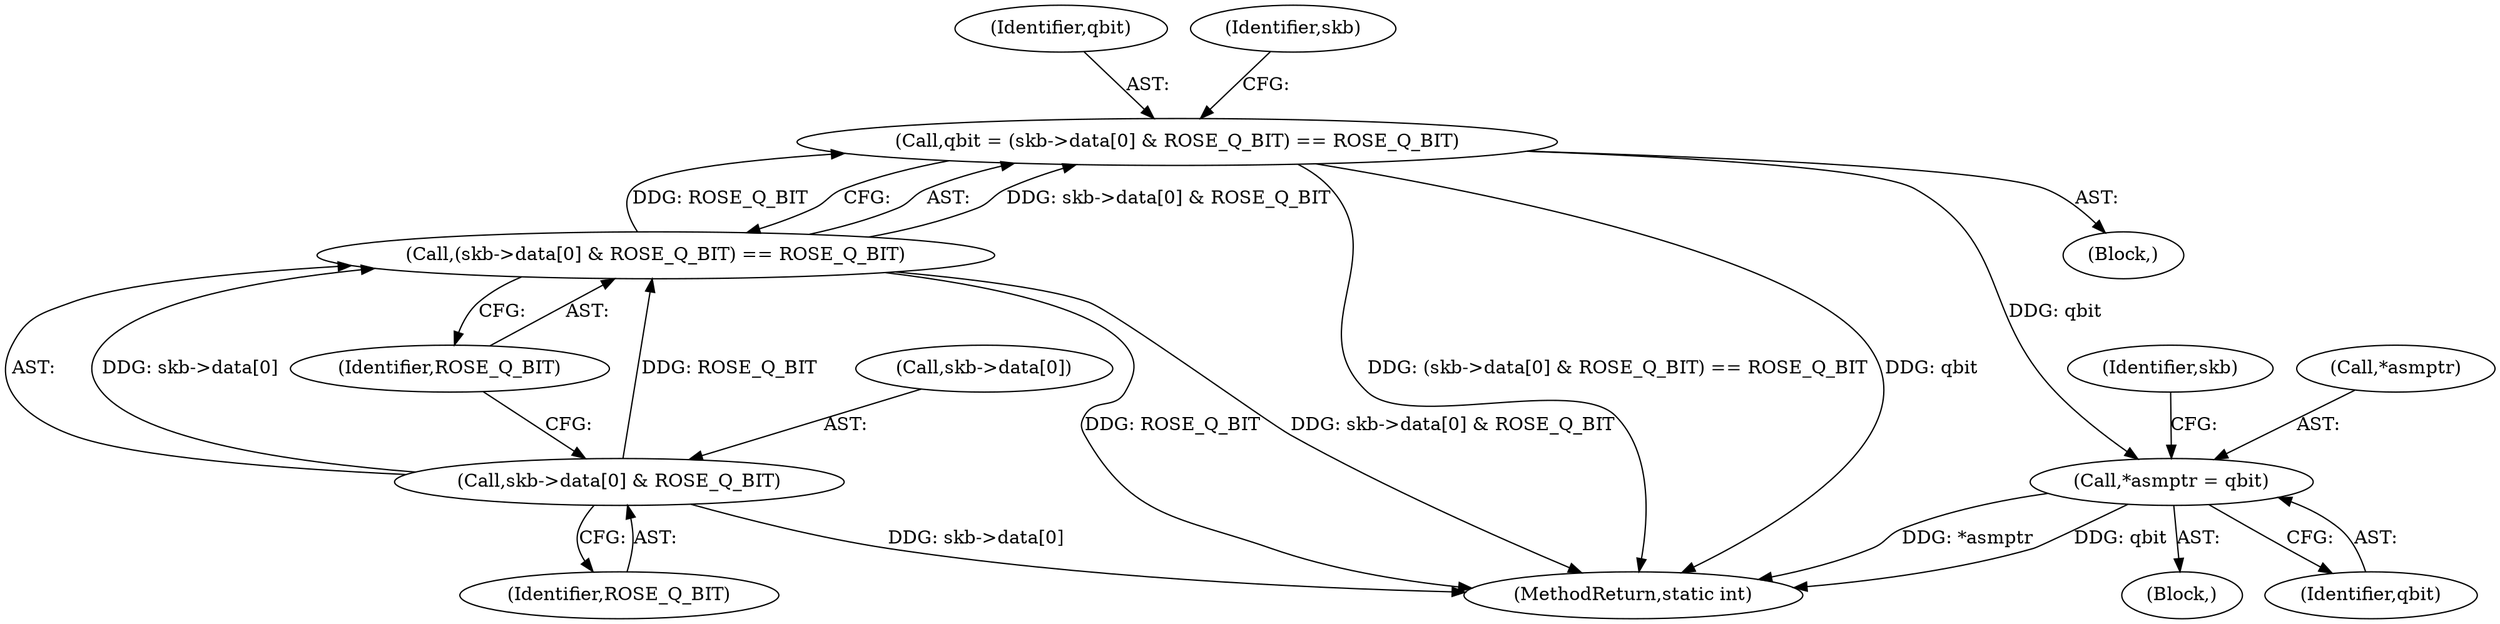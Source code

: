 digraph "0_linux_f3d3342602f8bcbf37d7c46641cb9bca7618eb1c_28@pointer" {
"1000184" [label="(Call,*asmptr = qbit)"];
"1000160" [label="(Call,qbit = (skb->data[0] & ROSE_Q_BIT) == ROSE_Q_BIT)"];
"1000162" [label="(Call,(skb->data[0] & ROSE_Q_BIT) == ROSE_Q_BIT)"];
"1000163" [label="(Call,skb->data[0] & ROSE_Q_BIT)"];
"1000161" [label="(Identifier,qbit)"];
"1000184" [label="(Call,*asmptr = qbit)"];
"1000162" [label="(Call,(skb->data[0] & ROSE_Q_BIT) == ROSE_Q_BIT)"];
"1000187" [label="(Identifier,qbit)"];
"1000189" [label="(Identifier,skb)"];
"1000164" [label="(Call,skb->data[0])"];
"1000330" [label="(MethodReturn,static int)"];
"1000160" [label="(Call,qbit = (skb->data[0] & ROSE_Q_BIT) == ROSE_Q_BIT)"];
"1000178" [label="(Block,)"];
"1000108" [label="(Block,)"];
"1000169" [label="(Identifier,ROSE_Q_BIT)"];
"1000163" [label="(Call,skb->data[0] & ROSE_Q_BIT)"];
"1000172" [label="(Identifier,skb)"];
"1000185" [label="(Call,*asmptr)"];
"1000170" [label="(Identifier,ROSE_Q_BIT)"];
"1000184" -> "1000178"  [label="AST: "];
"1000184" -> "1000187"  [label="CFG: "];
"1000185" -> "1000184"  [label="AST: "];
"1000187" -> "1000184"  [label="AST: "];
"1000189" -> "1000184"  [label="CFG: "];
"1000184" -> "1000330"  [label="DDG: *asmptr"];
"1000184" -> "1000330"  [label="DDG: qbit"];
"1000160" -> "1000184"  [label="DDG: qbit"];
"1000160" -> "1000108"  [label="AST: "];
"1000160" -> "1000162"  [label="CFG: "];
"1000161" -> "1000160"  [label="AST: "];
"1000162" -> "1000160"  [label="AST: "];
"1000172" -> "1000160"  [label="CFG: "];
"1000160" -> "1000330"  [label="DDG: (skb->data[0] & ROSE_Q_BIT) == ROSE_Q_BIT"];
"1000160" -> "1000330"  [label="DDG: qbit"];
"1000162" -> "1000160"  [label="DDG: skb->data[0] & ROSE_Q_BIT"];
"1000162" -> "1000160"  [label="DDG: ROSE_Q_BIT"];
"1000162" -> "1000170"  [label="CFG: "];
"1000163" -> "1000162"  [label="AST: "];
"1000170" -> "1000162"  [label="AST: "];
"1000162" -> "1000330"  [label="DDG: ROSE_Q_BIT"];
"1000162" -> "1000330"  [label="DDG: skb->data[0] & ROSE_Q_BIT"];
"1000163" -> "1000162"  [label="DDG: skb->data[0]"];
"1000163" -> "1000162"  [label="DDG: ROSE_Q_BIT"];
"1000163" -> "1000169"  [label="CFG: "];
"1000164" -> "1000163"  [label="AST: "];
"1000169" -> "1000163"  [label="AST: "];
"1000170" -> "1000163"  [label="CFG: "];
"1000163" -> "1000330"  [label="DDG: skb->data[0]"];
}
